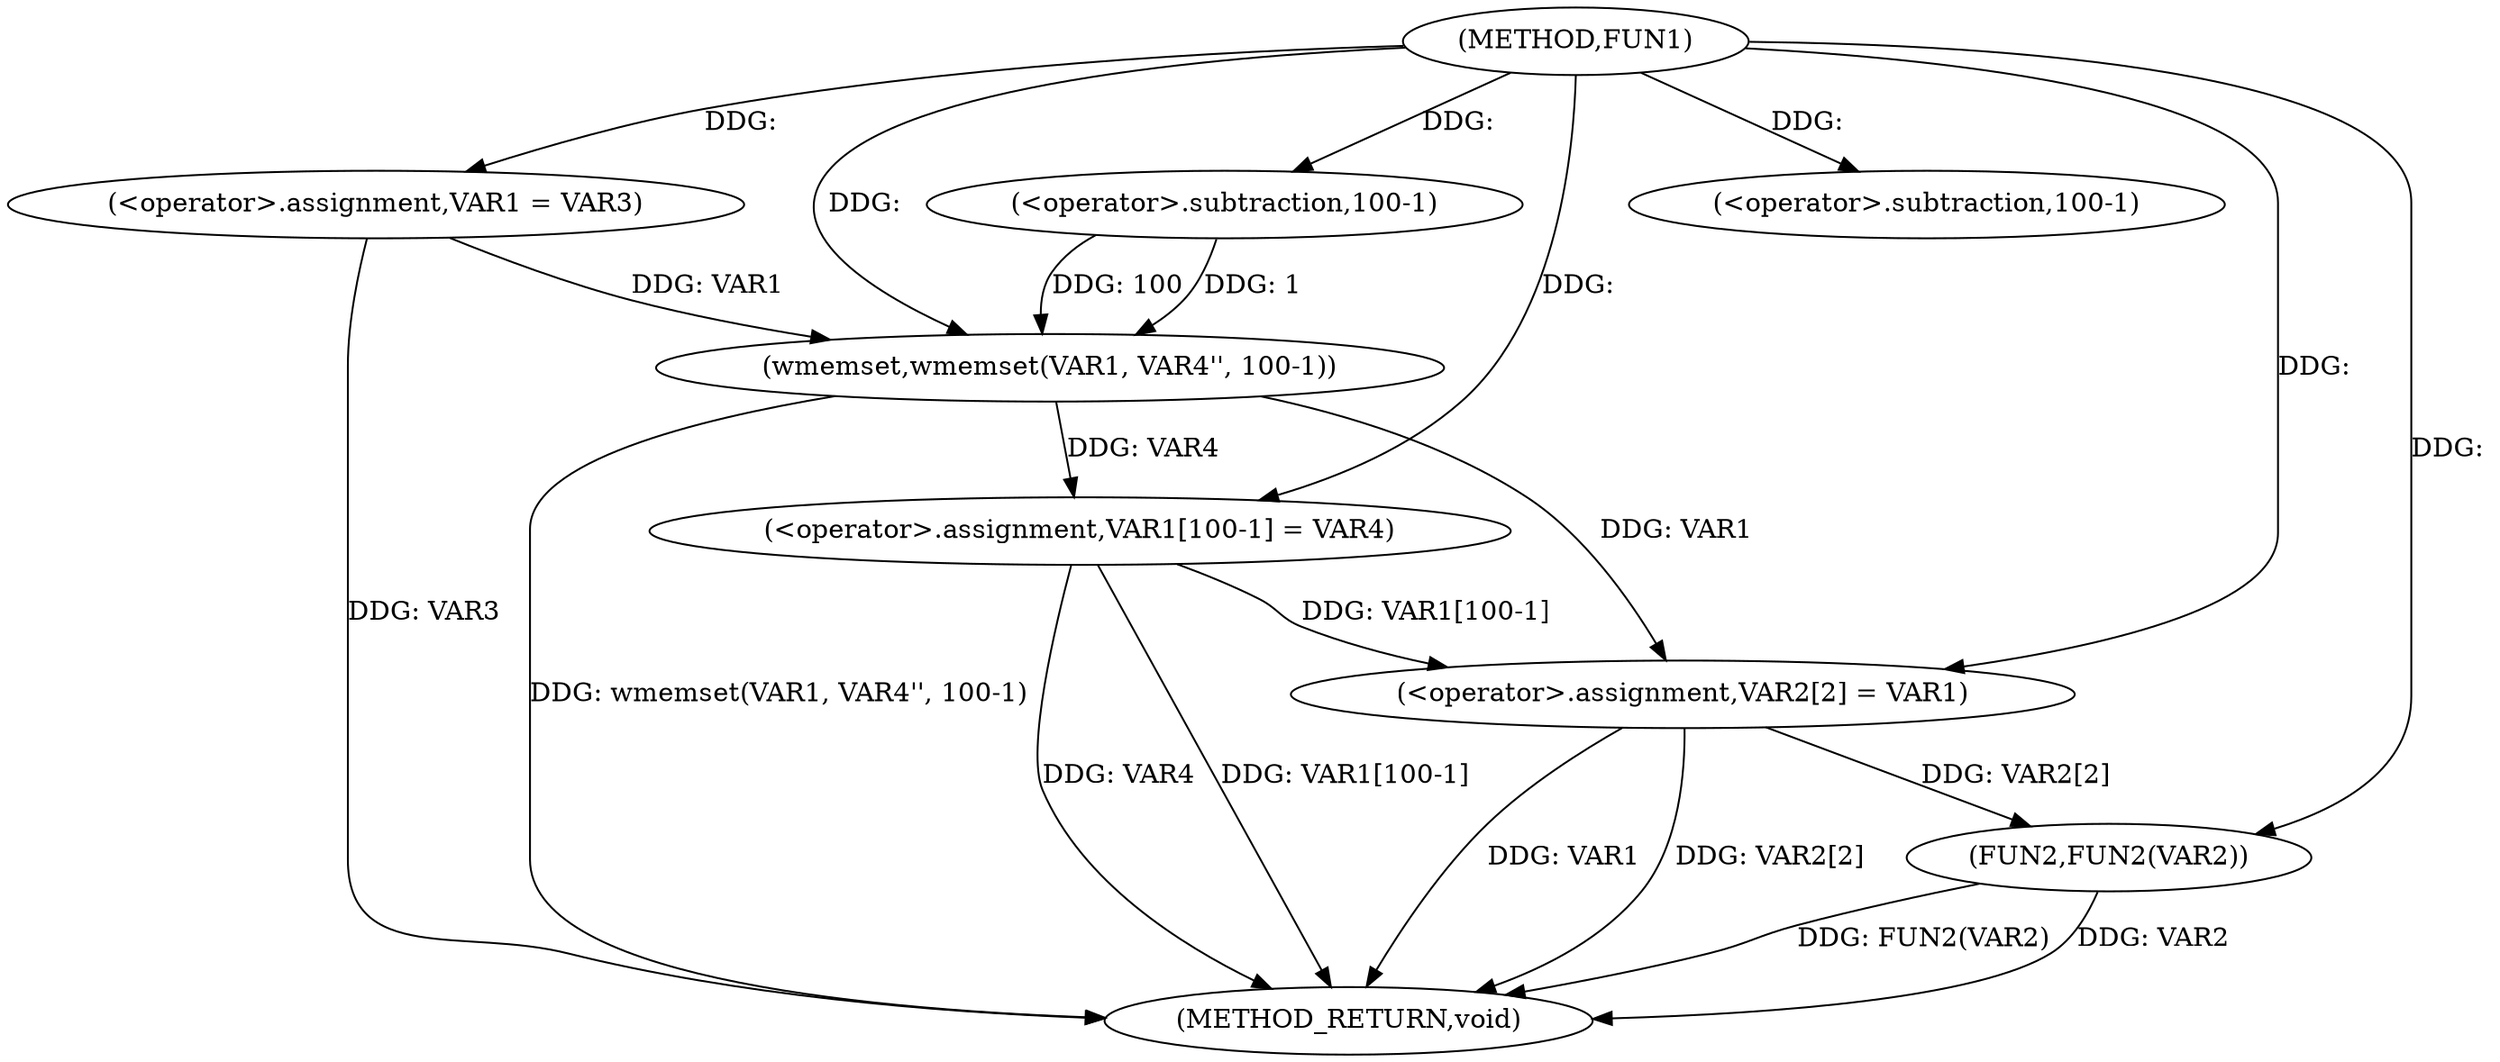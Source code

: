 digraph FUN1 {  
"1000100" [label = "(METHOD,FUN1)" ]
"1000128" [label = "(METHOD_RETURN,void)" ]
"1000105" [label = "(<operator>.assignment,VAR1 = VAR3)" ]
"1000108" [label = "(wmemset,wmemset(VAR1, VAR4'', 100-1))" ]
"1000111" [label = "(<operator>.subtraction,100-1)" ]
"1000114" [label = "(<operator>.assignment,VAR1[100-1] = VAR4)" ]
"1000117" [label = "(<operator>.subtraction,100-1)" ]
"1000121" [label = "(<operator>.assignment,VAR2[2] = VAR1)" ]
"1000126" [label = "(FUN2,FUN2(VAR2))" ]
  "1000126" -> "1000128"  [ label = "DDG: FUN2(VAR2)"] 
  "1000121" -> "1000128"  [ label = "DDG: VAR1"] 
  "1000108" -> "1000128"  [ label = "DDG: wmemset(VAR1, VAR4'', 100-1)"] 
  "1000105" -> "1000128"  [ label = "DDG: VAR3"] 
  "1000126" -> "1000128"  [ label = "DDG: VAR2"] 
  "1000114" -> "1000128"  [ label = "DDG: VAR4"] 
  "1000121" -> "1000128"  [ label = "DDG: VAR2[2]"] 
  "1000114" -> "1000128"  [ label = "DDG: VAR1[100-1]"] 
  "1000100" -> "1000105"  [ label = "DDG: "] 
  "1000105" -> "1000108"  [ label = "DDG: VAR1"] 
  "1000100" -> "1000108"  [ label = "DDG: "] 
  "1000111" -> "1000108"  [ label = "DDG: 100"] 
  "1000111" -> "1000108"  [ label = "DDG: 1"] 
  "1000100" -> "1000111"  [ label = "DDG: "] 
  "1000108" -> "1000114"  [ label = "DDG: VAR4"] 
  "1000100" -> "1000114"  [ label = "DDG: "] 
  "1000100" -> "1000117"  [ label = "DDG: "] 
  "1000114" -> "1000121"  [ label = "DDG: VAR1[100-1]"] 
  "1000108" -> "1000121"  [ label = "DDG: VAR1"] 
  "1000100" -> "1000121"  [ label = "DDG: "] 
  "1000121" -> "1000126"  [ label = "DDG: VAR2[2]"] 
  "1000100" -> "1000126"  [ label = "DDG: "] 
}
